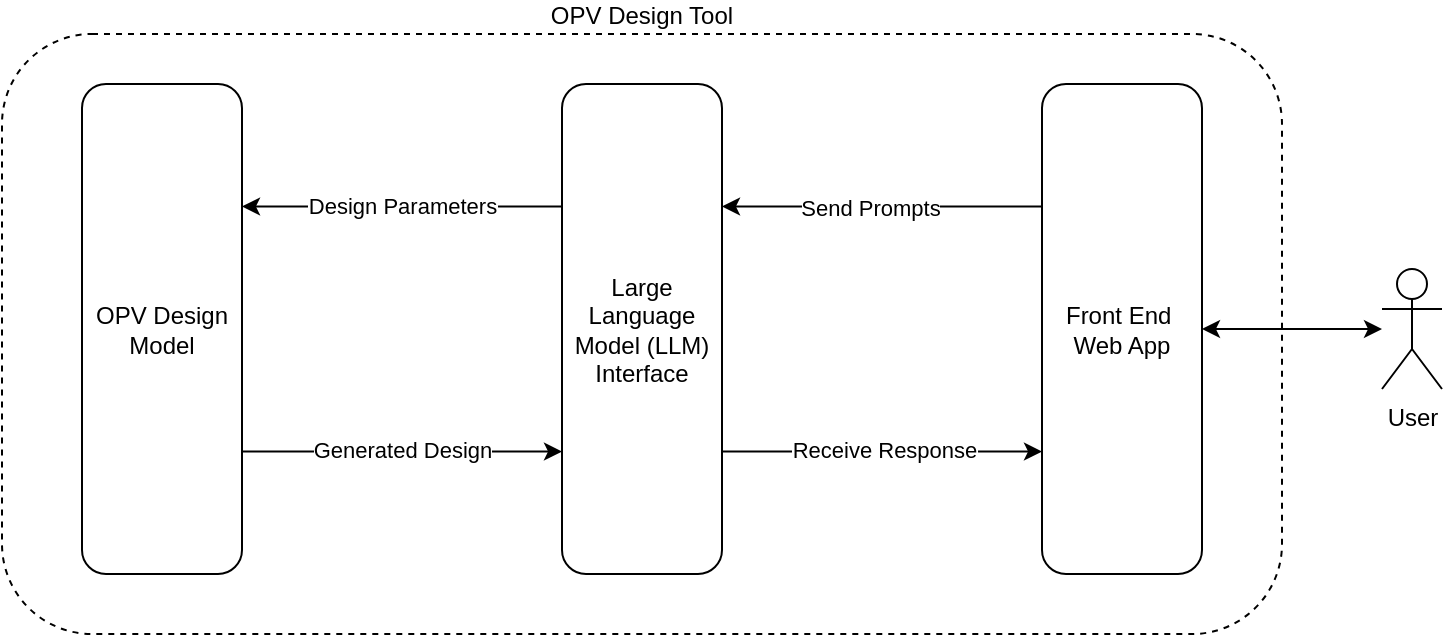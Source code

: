 <mxfile version="28.2.5">
  <diagram name="Page-1" id="rXgSQBenx7Usb9xbynZ-">
    <mxGraphModel dx="965" dy="570" grid="1" gridSize="10" guides="1" tooltips="1" connect="1" arrows="1" fold="1" page="1" pageScale="1" pageWidth="850" pageHeight="1100" math="0" shadow="0">
      <root>
        <mxCell id="0" />
        <mxCell id="1" parent="0" />
        <mxCell id="4PuWCO988lotno0uVw_v-28" value="OPV Design Tool" style="rounded=1;whiteSpace=wrap;html=1;fillColor=none;dashed=1;labelPosition=center;verticalLabelPosition=top;align=center;verticalAlign=bottom;" vertex="1" parent="1">
          <mxGeometry x="50" y="160" width="640" height="300" as="geometry" />
        </mxCell>
        <mxCell id="4PuWCO988lotno0uVw_v-27" style="edgeStyle=orthogonalEdgeStyle;rounded=0;orthogonalLoop=1;jettySize=auto;html=1;entryX=1;entryY=0.5;entryDx=0;entryDy=0;startArrow=classic;startFill=1;" edge="1" parent="1" source="4PuWCO988lotno0uVw_v-1" target="4PuWCO988lotno0uVw_v-5">
          <mxGeometry relative="1" as="geometry" />
        </mxCell>
        <mxCell id="4PuWCO988lotno0uVw_v-1" value="&lt;div&gt;User&lt;/div&gt;" style="shape=umlActor;verticalLabelPosition=bottom;verticalAlign=top;html=1;outlineConnect=0;" vertex="1" parent="1">
          <mxGeometry x="740" y="277.5" width="30" height="60" as="geometry" />
        </mxCell>
        <mxCell id="4PuWCO988lotno0uVw_v-15" style="edgeStyle=orthogonalEdgeStyle;rounded=0;orthogonalLoop=1;jettySize=auto;html=1;exitX=0;exitY=0.25;exitDx=0;exitDy=0;entryX=1;entryY=0.25;entryDx=0;entryDy=0;" edge="1" parent="1" source="4PuWCO988lotno0uVw_v-5" target="4PuWCO988lotno0uVw_v-14">
          <mxGeometry relative="1" as="geometry" />
        </mxCell>
        <mxCell id="4PuWCO988lotno0uVw_v-17" value="Send Prompts" style="edgeLabel;html=1;align=center;verticalAlign=middle;resizable=0;points=[];" vertex="1" connectable="0" parent="4PuWCO988lotno0uVw_v-15">
          <mxGeometry x="0.077" relative="1" as="geometry">
            <mxPoint as="offset" />
          </mxGeometry>
        </mxCell>
        <mxCell id="4PuWCO988lotno0uVw_v-5" value="&lt;div&gt;Front End&amp;nbsp;&lt;/div&gt;&lt;div&gt;Web App&lt;/div&gt;" style="rounded=1;whiteSpace=wrap;html=1;" vertex="1" parent="1">
          <mxGeometry x="570" y="185" width="80" height="245" as="geometry" />
        </mxCell>
        <mxCell id="4PuWCO988lotno0uVw_v-16" style="edgeStyle=orthogonalEdgeStyle;rounded=0;orthogonalLoop=1;jettySize=auto;html=1;exitX=1;exitY=0.75;exitDx=0;exitDy=0;entryX=0;entryY=0.75;entryDx=0;entryDy=0;" edge="1" parent="1" source="4PuWCO988lotno0uVw_v-14" target="4PuWCO988lotno0uVw_v-5">
          <mxGeometry relative="1" as="geometry" />
        </mxCell>
        <mxCell id="4PuWCO988lotno0uVw_v-18" value="Receive Response" style="edgeLabel;html=1;align=center;verticalAlign=middle;resizable=0;points=[];" vertex="1" connectable="0" parent="4PuWCO988lotno0uVw_v-16">
          <mxGeometry x="-0.134" y="1" relative="1" as="geometry">
            <mxPoint x="11" as="offset" />
          </mxGeometry>
        </mxCell>
        <mxCell id="4PuWCO988lotno0uVw_v-37" style="edgeStyle=orthogonalEdgeStyle;rounded=0;orthogonalLoop=1;jettySize=auto;html=1;exitX=0;exitY=0.25;exitDx=0;exitDy=0;entryX=1;entryY=0.25;entryDx=0;entryDy=0;" edge="1" parent="1" source="4PuWCO988lotno0uVw_v-14" target="4PuWCO988lotno0uVw_v-20">
          <mxGeometry relative="1" as="geometry" />
        </mxCell>
        <mxCell id="4PuWCO988lotno0uVw_v-38" value="Design Parameters" style="edgeLabel;html=1;align=center;verticalAlign=middle;resizable=0;points=[];" vertex="1" connectable="0" parent="4PuWCO988lotno0uVw_v-37">
          <mxGeometry x="0.004" y="-1" relative="1" as="geometry">
            <mxPoint as="offset" />
          </mxGeometry>
        </mxCell>
        <mxCell id="4PuWCO988lotno0uVw_v-14" value="&lt;div&gt;Large Language Model (LLM)&lt;/div&gt;&lt;div&gt;Interface&lt;/div&gt;" style="rounded=1;whiteSpace=wrap;html=1;" vertex="1" parent="1">
          <mxGeometry x="330" y="185" width="80" height="245" as="geometry" />
        </mxCell>
        <mxCell id="4PuWCO988lotno0uVw_v-39" style="edgeStyle=orthogonalEdgeStyle;rounded=0;orthogonalLoop=1;jettySize=auto;html=1;exitX=1;exitY=0.75;exitDx=0;exitDy=0;entryX=0;entryY=0.75;entryDx=0;entryDy=0;" edge="1" parent="1" source="4PuWCO988lotno0uVw_v-20" target="4PuWCO988lotno0uVw_v-14">
          <mxGeometry relative="1" as="geometry" />
        </mxCell>
        <mxCell id="4PuWCO988lotno0uVw_v-40" value="Generated Design" style="edgeLabel;html=1;align=center;verticalAlign=middle;resizable=0;points=[];" vertex="1" connectable="0" parent="4PuWCO988lotno0uVw_v-39">
          <mxGeometry x="-0.009" y="1" relative="1" as="geometry">
            <mxPoint as="offset" />
          </mxGeometry>
        </mxCell>
        <mxCell id="4PuWCO988lotno0uVw_v-20" value="OPV Design Model" style="rounded=1;whiteSpace=wrap;html=1;" vertex="1" parent="1">
          <mxGeometry x="90" y="185" width="80" height="245" as="geometry" />
        </mxCell>
      </root>
    </mxGraphModel>
  </diagram>
</mxfile>
